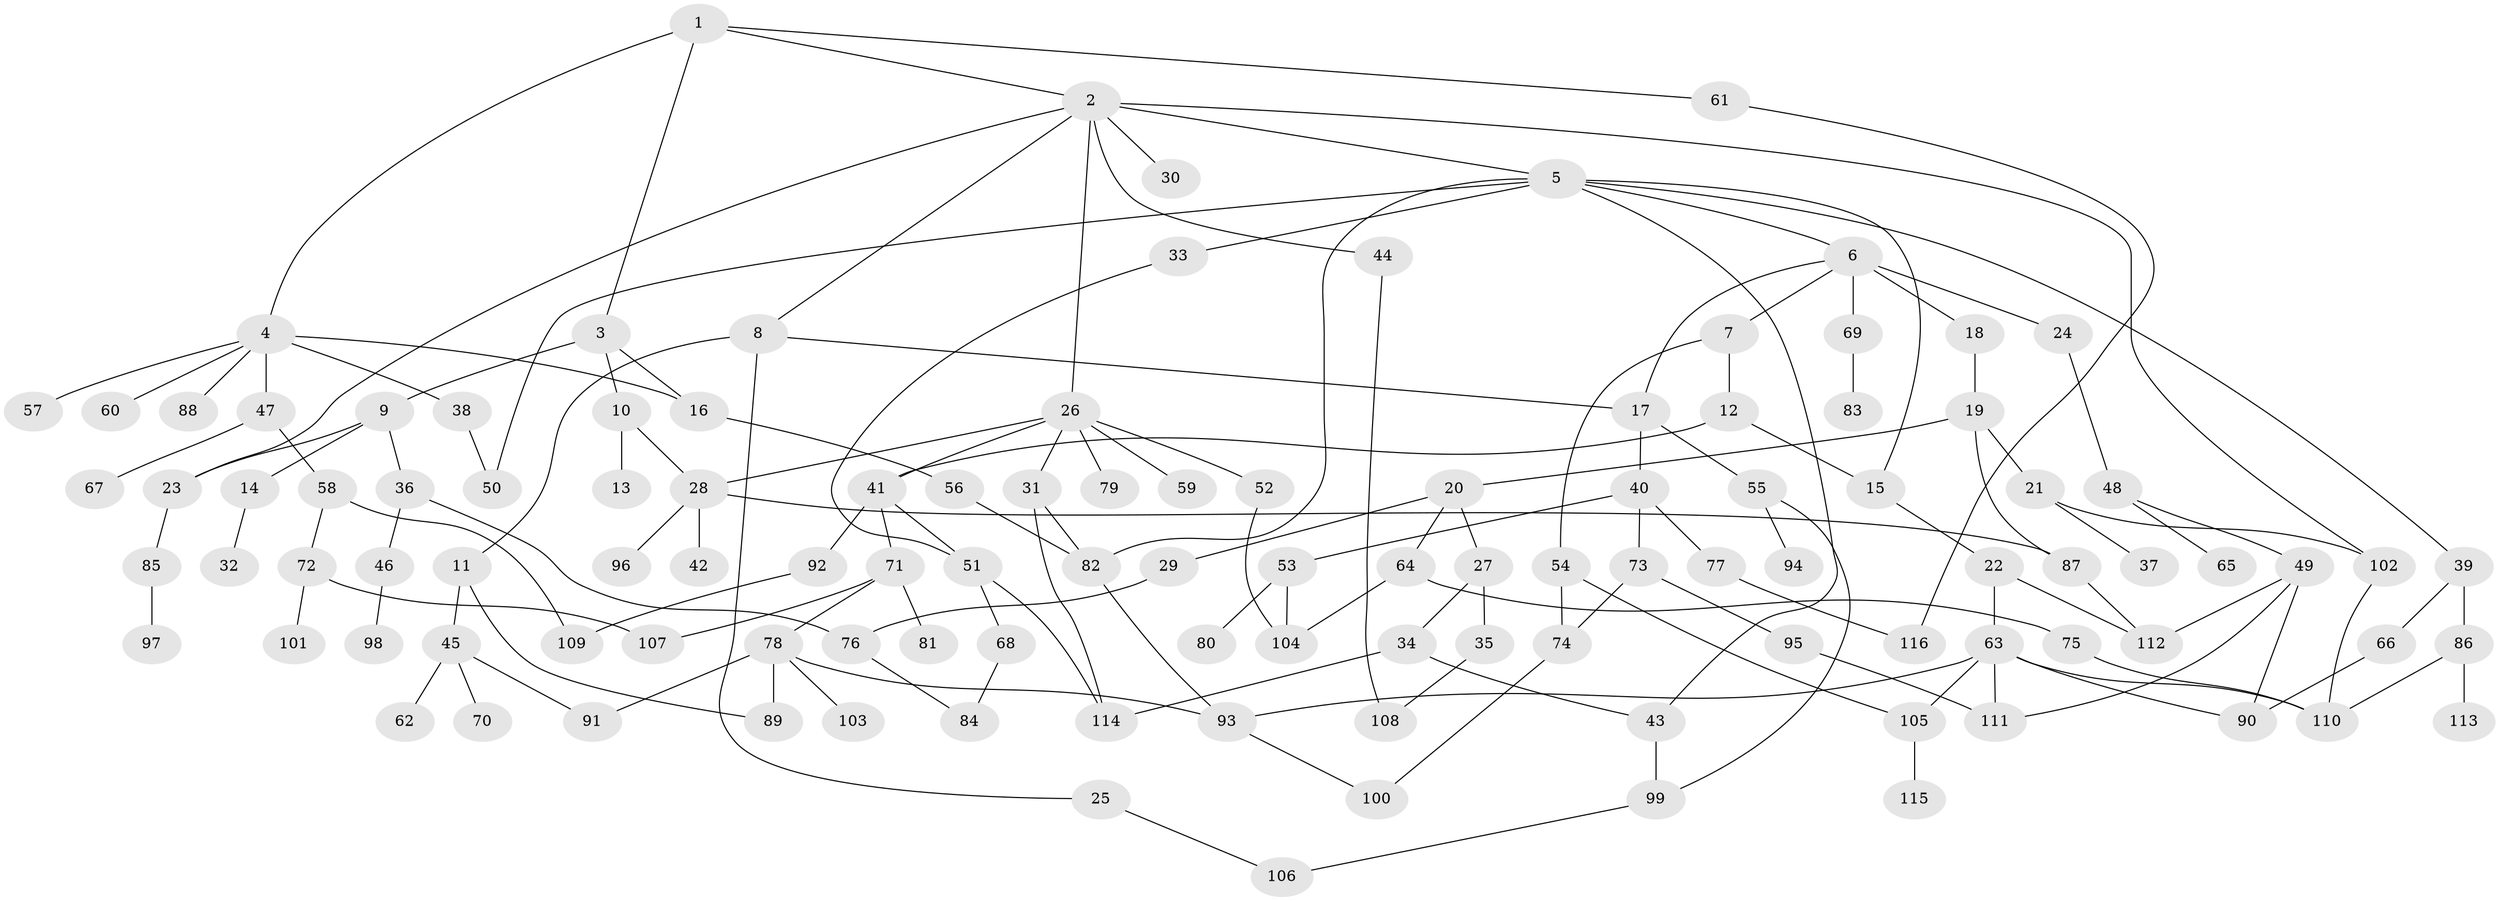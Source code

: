 // Generated by graph-tools (version 1.1) at 2025/13/03/09/25 04:13:33]
// undirected, 116 vertices, 156 edges
graph export_dot {
graph [start="1"]
  node [color=gray90,style=filled];
  1;
  2;
  3;
  4;
  5;
  6;
  7;
  8;
  9;
  10;
  11;
  12;
  13;
  14;
  15;
  16;
  17;
  18;
  19;
  20;
  21;
  22;
  23;
  24;
  25;
  26;
  27;
  28;
  29;
  30;
  31;
  32;
  33;
  34;
  35;
  36;
  37;
  38;
  39;
  40;
  41;
  42;
  43;
  44;
  45;
  46;
  47;
  48;
  49;
  50;
  51;
  52;
  53;
  54;
  55;
  56;
  57;
  58;
  59;
  60;
  61;
  62;
  63;
  64;
  65;
  66;
  67;
  68;
  69;
  70;
  71;
  72;
  73;
  74;
  75;
  76;
  77;
  78;
  79;
  80;
  81;
  82;
  83;
  84;
  85;
  86;
  87;
  88;
  89;
  90;
  91;
  92;
  93;
  94;
  95;
  96;
  97;
  98;
  99;
  100;
  101;
  102;
  103;
  104;
  105;
  106;
  107;
  108;
  109;
  110;
  111;
  112;
  113;
  114;
  115;
  116;
  1 -- 2;
  1 -- 3;
  1 -- 4;
  1 -- 61;
  2 -- 5;
  2 -- 8;
  2 -- 26;
  2 -- 30;
  2 -- 44;
  2 -- 102;
  2 -- 23;
  3 -- 9;
  3 -- 10;
  3 -- 16;
  4 -- 38;
  4 -- 47;
  4 -- 57;
  4 -- 60;
  4 -- 88;
  4 -- 16;
  5 -- 6;
  5 -- 15;
  5 -- 33;
  5 -- 39;
  5 -- 50;
  5 -- 43;
  5 -- 82;
  6 -- 7;
  6 -- 18;
  6 -- 24;
  6 -- 69;
  6 -- 17;
  7 -- 12;
  7 -- 54;
  8 -- 11;
  8 -- 17;
  8 -- 25;
  9 -- 14;
  9 -- 23;
  9 -- 36;
  10 -- 13;
  10 -- 28;
  11 -- 45;
  11 -- 89;
  12 -- 41;
  12 -- 15;
  14 -- 32;
  15 -- 22;
  16 -- 56;
  17 -- 40;
  17 -- 55;
  18 -- 19;
  19 -- 20;
  19 -- 21;
  19 -- 87;
  20 -- 27;
  20 -- 29;
  20 -- 64;
  21 -- 37;
  21 -- 102;
  22 -- 63;
  22 -- 112;
  23 -- 85;
  24 -- 48;
  25 -- 106;
  26 -- 28;
  26 -- 31;
  26 -- 41;
  26 -- 52;
  26 -- 59;
  26 -- 79;
  27 -- 34;
  27 -- 35;
  28 -- 42;
  28 -- 96;
  28 -- 87;
  29 -- 76;
  31 -- 82;
  31 -- 114;
  33 -- 51;
  34 -- 43;
  34 -- 114;
  35 -- 108;
  36 -- 46;
  36 -- 76;
  38 -- 50;
  39 -- 66;
  39 -- 86;
  40 -- 53;
  40 -- 73;
  40 -- 77;
  41 -- 71;
  41 -- 92;
  41 -- 51;
  43 -- 99;
  44 -- 108;
  45 -- 62;
  45 -- 70;
  45 -- 91;
  46 -- 98;
  47 -- 58;
  47 -- 67;
  48 -- 49;
  48 -- 65;
  49 -- 90;
  49 -- 111;
  49 -- 112;
  51 -- 68;
  51 -- 114;
  52 -- 104;
  53 -- 80;
  53 -- 104;
  54 -- 105;
  54 -- 74;
  55 -- 94;
  55 -- 99;
  56 -- 82;
  58 -- 72;
  58 -- 109;
  61 -- 116;
  63 -- 105;
  63 -- 110;
  63 -- 111;
  63 -- 93;
  63 -- 90;
  64 -- 75;
  64 -- 104;
  66 -- 90;
  68 -- 84;
  69 -- 83;
  71 -- 78;
  71 -- 81;
  71 -- 107;
  72 -- 101;
  72 -- 107;
  73 -- 74;
  73 -- 95;
  74 -- 100;
  75 -- 110;
  76 -- 84;
  77 -- 116;
  78 -- 91;
  78 -- 93;
  78 -- 103;
  78 -- 89;
  82 -- 93;
  85 -- 97;
  86 -- 113;
  86 -- 110;
  87 -- 112;
  92 -- 109;
  93 -- 100;
  95 -- 111;
  99 -- 106;
  102 -- 110;
  105 -- 115;
}
